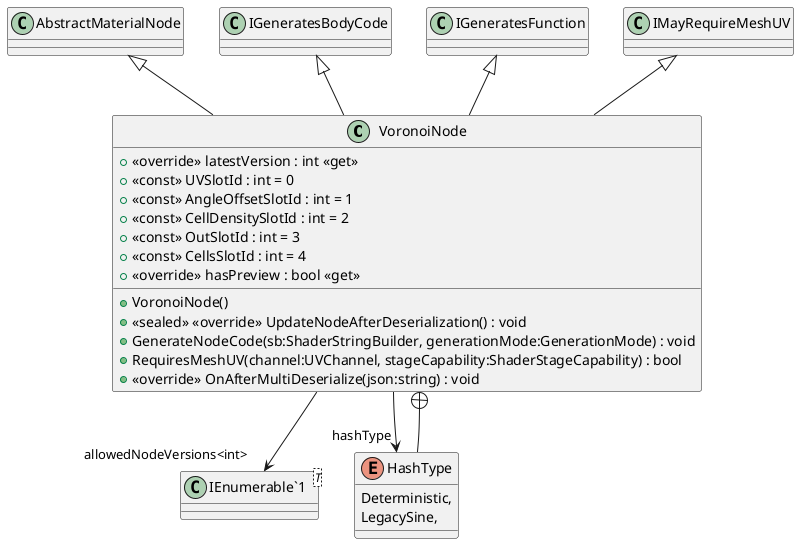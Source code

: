 @startuml
class VoronoiNode {
    + <<override>> latestVersion : int <<get>>
    + <<const>> UVSlotId : int = 0
    + <<const>> AngleOffsetSlotId : int = 1
    + <<const>> CellDensitySlotId : int = 2
    + <<const>> OutSlotId : int = 3
    + <<const>> CellsSlotId : int = 4
    + VoronoiNode()
    + <<override>> hasPreview : bool <<get>>
    + <<sealed>> <<override>> UpdateNodeAfterDeserialization() : void
    + GenerateNodeCode(sb:ShaderStringBuilder, generationMode:GenerationMode) : void
    + RequiresMeshUV(channel:UVChannel, stageCapability:ShaderStageCapability) : bool
    + <<override>> OnAfterMultiDeserialize(json:string) : void
}
class "IEnumerable`1"<T> {
}
enum HashType {
    Deterministic,
    LegacySine,
}
AbstractMaterialNode <|-- VoronoiNode
IGeneratesBodyCode <|-- VoronoiNode
IGeneratesFunction <|-- VoronoiNode
IMayRequireMeshUV <|-- VoronoiNode
VoronoiNode --> "allowedNodeVersions<int>" "IEnumerable`1"
VoronoiNode --> "hashType" HashType
VoronoiNode +-- HashType
@enduml
